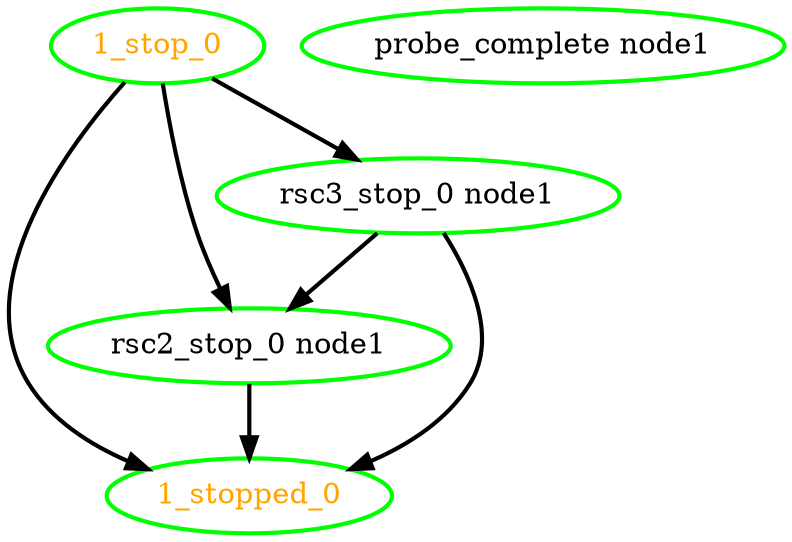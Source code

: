  digraph "g" {
"1_stop_0" -> "1_stopped_0" [ style = bold]
"1_stop_0" -> "rsc2_stop_0 node1" [ style = bold]
"1_stop_0" -> "rsc3_stop_0 node1" [ style = bold]
"1_stop_0" [ style=bold color="green" fontcolor="orange" ]
"1_stopped_0" [ style=bold color="green" fontcolor="orange" ]
"probe_complete node1" [ style=bold color="green" fontcolor="black" ]
"rsc2_stop_0 node1" -> "1_stopped_0" [ style = bold]
"rsc2_stop_0 node1" [ style=bold color="green" fontcolor="black" ]
"rsc3_stop_0 node1" -> "1_stopped_0" [ style = bold]
"rsc3_stop_0 node1" -> "rsc2_stop_0 node1" [ style = bold]
"rsc3_stop_0 node1" [ style=bold color="green" fontcolor="black" ]
}
